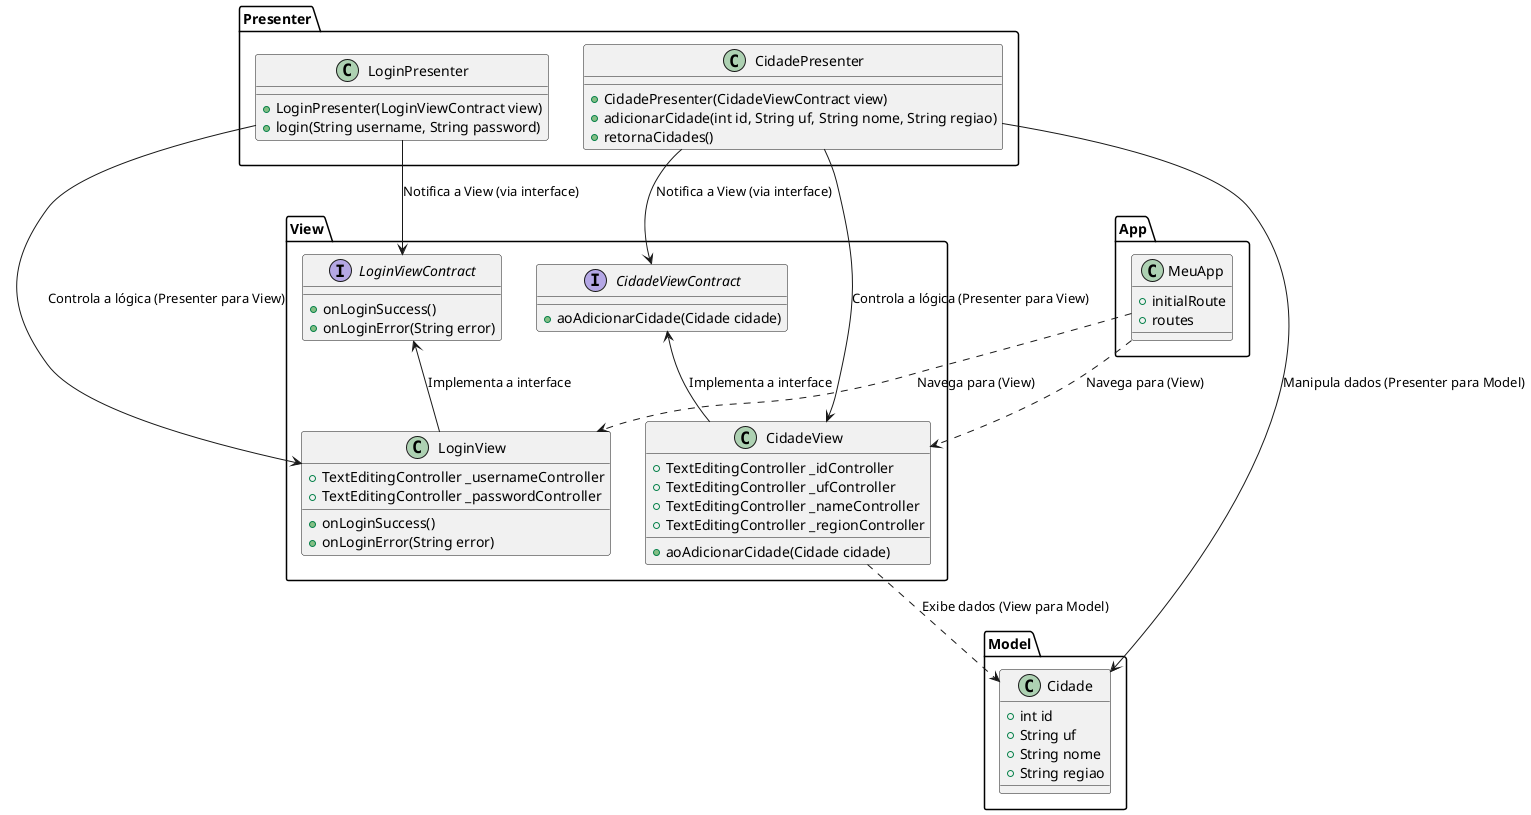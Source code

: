 @startuml
skinparam componentStyle rectangle

' Pacote Model, contendo as entidades de dados
package "Model" {
  class Cidade {
    +int id
    +String uf
    +String nome
    +String regiao
  }
}

' Pacote View, que contém a interface gráfica e os contratos para comunicação com o Presenter
package "View" {
  interface LoginViewContract {
    +onLoginSuccess()
    +onLoginError(String error)
  }

  interface CidadeViewContract {
    +aoAdicionarCidade(Cidade cidade)
  }

  class LoginView {
    +TextEditingController _usernameController
    +TextEditingController _passwordController
    +onLoginSuccess()
    +onLoginError(String error)
  }

  class CidadeView {
    +TextEditingController _idController
    +TextEditingController _ufController
    +TextEditingController _nameController
    +TextEditingController _regionController
    +aoAdicionarCidade(Cidade cidade)
  }
}

' Pacote Presenter, responsável pela lógica do aplicativo
package "Presenter" {
  class LoginPresenter {
    +LoginPresenter(LoginViewContract view)
    +login(String username, String password)
  }

  class CidadePresenter {
    +CidadePresenter(CidadeViewContract view)
    +adicionarCidade(int id, String uf, String nome, String regiao)
    +retornaCidades()
  }
}

' Pacote principal da aplicação, contendo as rotas de navegação
package "App" {
  class MeuApp {
    +initialRoute
    +routes
  }
}

' Relações entre os componentes seguindo o padrão MVP
LoginPresenter --> LoginViewContract : "Notifica a View (via interface)"
CidadePresenter --> CidadeViewContract : "Notifica a View (via interface)"

LoginPresenter --> LoginView : "Controla a lógica (Presenter para View)"
CidadePresenter --> CidadeView : "Controla a lógica (Presenter para View)"

CidadePresenter --> Cidade : "Manipula dados (Presenter para Model)"
CidadeView ..> Cidade : "Exibe dados (View para Model)"

LoginViewContract <-- LoginView : "Implementa a interface"
CidadeViewContract <-- CidadeView : "Implementa a interface"

MeuApp ..> LoginView : "Navega para (View)"
MeuApp ..> CidadeView : "Navega para (View)"

@enduml
